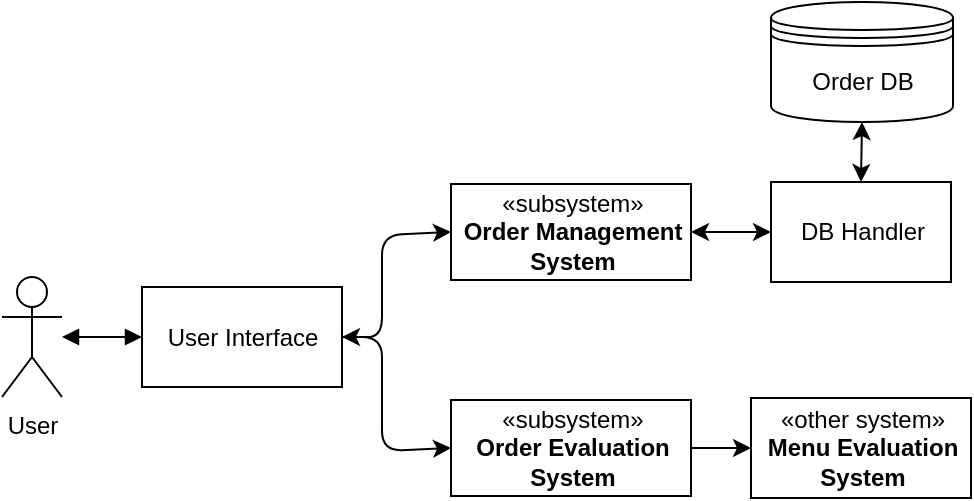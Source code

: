 <mxfile version="10.6.7" type="device"><diagram id="flIHvUKhbrLGpInIwhBi" name="Page-1"><mxGraphModel dx="1010" dy="501" grid="1" gridSize="10" guides="1" tooltips="1" connect="1" arrows="1" fold="1" page="1" pageScale="1" pageWidth="827" pageHeight="1169" math="0" shadow="0"><root><mxCell id="0"/><mxCell id="1" parent="0"/><mxCell id="agSgT3qzKKIjtbzs-4gd-1" value="User" style="shape=umlActor;verticalLabelPosition=bottom;labelBackgroundColor=#ffffff;verticalAlign=top;html=1;" parent="1" vertex="1"><mxGeometry x="40" y="167.5" width="30" height="60" as="geometry"/></mxCell><mxCell id="agSgT3qzKKIjtbzs-4gd-2" value="User Interface" style="html=1;" parent="1" vertex="1"><mxGeometry x="110" y="172.5" width="100" height="50" as="geometry"/></mxCell><mxCell id="agSgT3qzKKIjtbzs-4gd-9" value="" style="endArrow=block;startArrow=block;endFill=1;startFill=1;html=1;entryX=0;entryY=0.5;entryDx=0;entryDy=0;" parent="1" target="agSgT3qzKKIjtbzs-4gd-2" edge="1"><mxGeometry width="160" relative="1" as="geometry"><mxPoint x="70" y="197.5" as="sourcePoint"/><mxPoint x="260" y="277.5" as="targetPoint"/></mxGeometry></mxCell><mxCell id="k-fxBG5uSuk1EWtP4TRA-1" value="«subsystem»&lt;br&gt;&lt;b&gt;Order Management&lt;br&gt;System&lt;/b&gt;&lt;br&gt;" style="html=1;" vertex="1" parent="1"><mxGeometry x="264.5" y="121" width="120" height="48" as="geometry"/></mxCell><mxCell id="k-fxBG5uSuk1EWtP4TRA-2" value="«subsystem»&lt;br&gt;&lt;b&gt;Order Evaluation&lt;br&gt;System&lt;/b&gt;&lt;br&gt;" style="html=1;" vertex="1" parent="1"><mxGeometry x="264.5" y="229" width="120" height="48" as="geometry"/></mxCell><mxCell id="k-fxBG5uSuk1EWtP4TRA-3" value="DB Handler" style="html=1;" vertex="1" parent="1"><mxGeometry x="424.5" y="120" width="90" height="50" as="geometry"/></mxCell><mxCell id="k-fxBG5uSuk1EWtP4TRA-4" value="Order DB" style="shape=datastore;whiteSpace=wrap;html=1;" vertex="1" parent="1"><mxGeometry x="424.5" y="30" width="91" height="60" as="geometry"/></mxCell><mxCell id="k-fxBG5uSuk1EWtP4TRA-5" value="«other system»&lt;br&gt;&lt;b&gt;Menu Evaluation&lt;br&gt;System&lt;br&gt;&lt;/b&gt;" style="html=1;" vertex="1" parent="1"><mxGeometry x="414.5" y="228" width="110" height="50" as="geometry"/></mxCell><mxCell id="k-fxBG5uSuk1EWtP4TRA-6" value="" style="endArrow=classic;html=1;exitX=1;exitY=0.5;exitDx=0;exitDy=0;entryX=0;entryY=0.5;entryDx=0;entryDy=0;startArrow=classic;startFill=1;" edge="1" parent="1" source="agSgT3qzKKIjtbzs-4gd-2" target="k-fxBG5uSuk1EWtP4TRA-1"><mxGeometry width="50" height="50" relative="1" as="geometry"><mxPoint x="170" y="147.5" as="sourcePoint"/><mxPoint x="220" y="97.5" as="targetPoint"/><Array as="points"><mxPoint x="230" y="197.5"/><mxPoint x="230" y="146.5"/></Array></mxGeometry></mxCell><mxCell id="k-fxBG5uSuk1EWtP4TRA-7" value="" style="endArrow=classic;html=1;exitX=1;exitY=0.5;exitDx=0;exitDy=0;entryX=0;entryY=0.5;entryDx=0;entryDy=0;" edge="1" parent="1" source="agSgT3qzKKIjtbzs-4gd-2" target="k-fxBG5uSuk1EWtP4TRA-2"><mxGeometry width="50" height="50" relative="1" as="geometry"><mxPoint x="240" y="327.5" as="sourcePoint"/><mxPoint x="290" y="277.5" as="targetPoint"/><Array as="points"><mxPoint x="230" y="197.5"/><mxPoint x="230" y="254.5"/></Array></mxGeometry></mxCell><mxCell id="k-fxBG5uSuk1EWtP4TRA-8" value="" style="endArrow=classic;startArrow=classic;html=1;entryX=0.5;entryY=1;entryDx=0;entryDy=0;exitX=0.5;exitY=0;exitDx=0;exitDy=0;" edge="1" parent="1" source="k-fxBG5uSuk1EWtP4TRA-3" target="k-fxBG5uSuk1EWtP4TRA-4"><mxGeometry width="50" height="50" relative="1" as="geometry"><mxPoint x="570" y="180" as="sourcePoint"/><mxPoint x="620" y="130" as="targetPoint"/></mxGeometry></mxCell><mxCell id="k-fxBG5uSuk1EWtP4TRA-9" value="" style="endArrow=classic;startArrow=classic;html=1;exitX=1;exitY=0.5;exitDx=0;exitDy=0;entryX=0;entryY=0.5;entryDx=0;entryDy=0;" edge="1" parent="1" source="k-fxBG5uSuk1EWtP4TRA-1" target="k-fxBG5uSuk1EWtP4TRA-3"><mxGeometry width="50" height="50" relative="1" as="geometry"><mxPoint x="340" y="100" as="sourcePoint"/><mxPoint x="390" y="50" as="targetPoint"/></mxGeometry></mxCell><mxCell id="k-fxBG5uSuk1EWtP4TRA-10" value="" style="endArrow=classic;html=1;exitX=1;exitY=0.5;exitDx=0;exitDy=0;entryX=0;entryY=0.5;entryDx=0;entryDy=0;" edge="1" parent="1" source="k-fxBG5uSuk1EWtP4TRA-2" target="k-fxBG5uSuk1EWtP4TRA-5"><mxGeometry width="50" height="50" relative="1" as="geometry"><mxPoint x="390" y="350" as="sourcePoint"/><mxPoint x="440" y="300" as="targetPoint"/></mxGeometry></mxCell></root></mxGraphModel></diagram></mxfile>